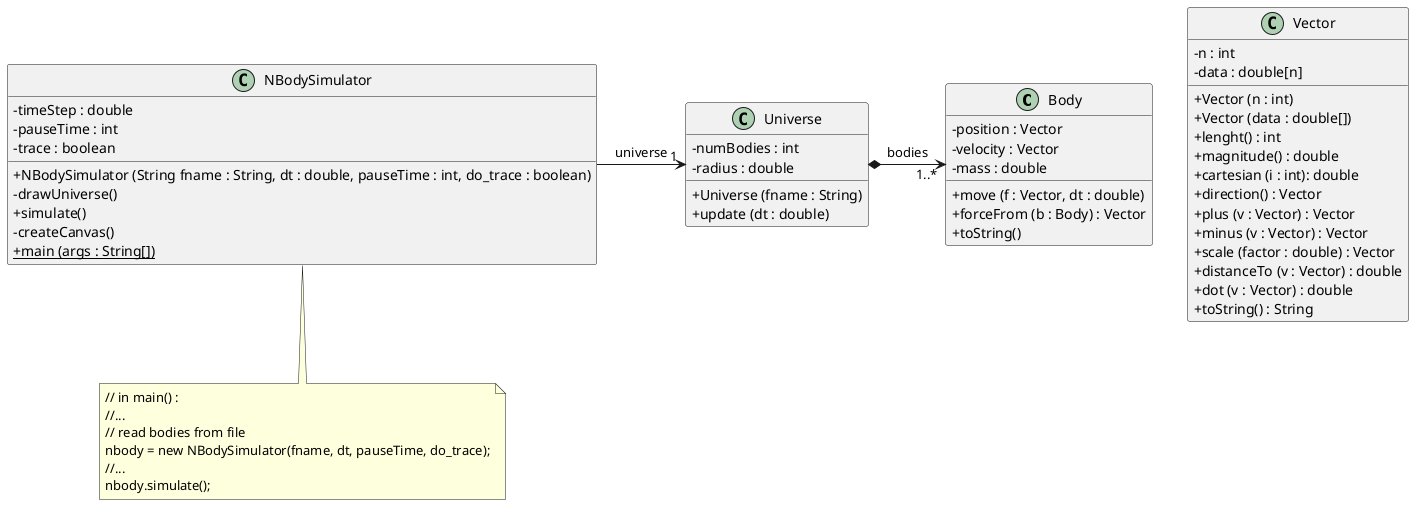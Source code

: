 @startuml

skinparam classAttributeIconSize 0

class Body {
- position : Vector
- velocity : Vector
- mass : double
+ move (f : Vector, dt : double)
+ forceFrom (b : Body) : Vector
+ toString()
}

class Universe {
- numBodies : int
- radius : double
+ Universe (fname : String)
+ update (dt : double)
}

class NBodySimulator {
- timeStep : double
- pauseTime : int
- trace : boolean

+ NBodySimulator (String fname : String, dt : double, pauseTime : int, do_trace : boolean)
- drawUniverse()
+ simulate()
- createCanvas()
+ {static} main (args : String[])
}

class Vector {
- n : int
- data : double[n]
+ Vector (n : int)
+ Vector (data : double[])
+ lenght() : int
+ magnitude() : double
+ cartesian (i : int): double
+ direction() : Vector
+ plus (v : Vector) : Vector
+ minus (v : Vector) : Vector
+ scale (factor : double) : Vector
+ distanceTo (v : Vector) : double
+ dot (v : Vector) : double
+ toString() : String
}

Universe *-> "1..*" Body : bodies
NBodySimulator -> "1" Universe : universe

note bottom of NBodySimulator
// in main() :
//...
// read bodies from file
nbody = new NBodySimulator(fname, dt, pauseTime, do_trace);
//...
nbody.simulate();
end note
@enduml